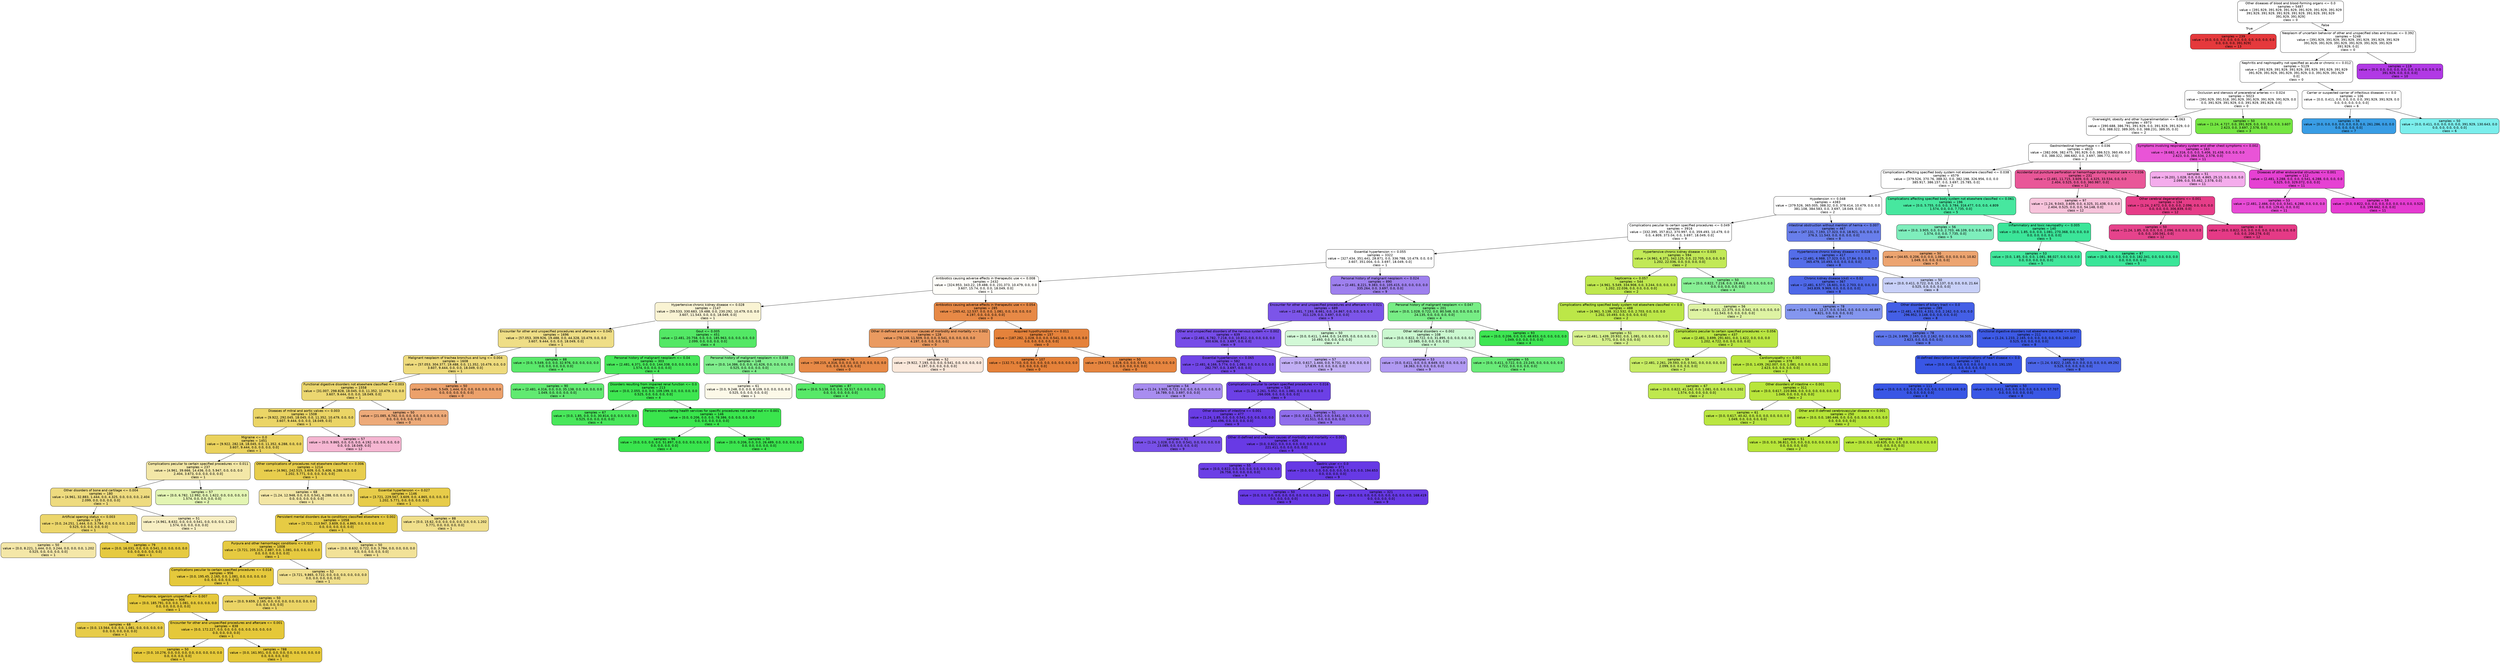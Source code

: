 digraph Tree {
node [shape=box, style="filled, rounded", color="black", fontname=helvetica] ;
edge [fontname=helvetica] ;
0 [label="Other diseases of blood and blood-forming organs <= 0.0\nsamples = 5487\nvalue = [391.929, 391.929, 391.929, 391.929, 391.929, 391.929\n391.929, 391.929, 391.929, 391.929, 391.929, 391.929\n391.929, 391.929]\nclass = 0", fillcolor="#ffffff"] ;
1 [label="samples = 239\nvalue = [0.0, 0.0, 0.0, 0.0, 0.0, 0.0, 0.0, 0.0, 0.0, 0.0\n0.0, 0.0, 0.0, 391.929]\nclass = 13", fillcolor="#e5393c"] ;
0 -> 1 [labeldistance=2.5, labelangle=45, headlabel="True"] ;
2 [label="Neoplasm of uncertain behavior of other and unspecified sites and tissues <= 0.392\nsamples = 5248\nvalue = [391.929, 391.929, 391.929, 391.929, 391.929, 391.929\n391.929, 391.929, 391.929, 391.929, 391.929, 391.929\n391.929, 0.0]\nclass = 0", fillcolor="#ffffff"] ;
0 -> 2 [labeldistance=2.5, labelangle=-45, headlabel="False"] ;
3 [label="Nephritis and nephropathy not specified as acute or chronic <= 0.012\nsamples = 5129\nvalue = [391.929, 391.929, 391.929, 391.929, 391.929, 391.929\n391.929, 391.929, 391.929, 391.929, 0.0, 391.929, 391.929\n0.0]\nclass = 0", fillcolor="#ffffff"] ;
2 -> 3 ;
4 [label="Occlusion and stenosis of precerebral arteries <= 0.024\nsamples = 5023\nvalue = [391.929, 391.518, 391.929, 391.929, 391.929, 391.929, 0.0\n0.0, 391.929, 391.929, 0.0, 391.929, 391.929, 0.0]\nclass = 0", fillcolor="#ffffff"] ;
3 -> 4 ;
5 [label="Overweight, obesity and other hyperalimentation <= 0.063\nsamples = 4973\nvalue = [390.688, 386.791, 391.929, 0.0, 391.929, 391.929, 0.0\n0.0, 388.322, 389.305, 0.0, 388.231, 389.35, 0.0]\nclass = 2", fillcolor="#ffffff"] ;
4 -> 5 ;
6 [label="Gastrointestinal hemorrhage <= 0.036\nsamples = 4810\nvalue = [382.006, 382.475, 391.929, 0.0, 386.523, 360.49, 0.0\n0.0, 388.322, 386.682, 0.0, 3.697, 386.772, 0.0]\nclass = 2", fillcolor="#ffffff"] ;
5 -> 6 ;
7 [label="Complications affecting specified body system not elsewhere classified <= 0.038\nsamples = 4579\nvalue = [379.526, 370.76, 388.32, 0.0, 382.198, 326.956, 0.0, 0.0\n385.917, 386.157, 0.0, 3.697, 25.785, 0.0]\nclass = 2", fillcolor="#ffffff"] ;
6 -> 7 ;
8 [label="Hypotension <= 0.048\nsamples = 4383\nvalue = [379.526, 365.005, 388.32, 0.0, 378.414, 10.479, 0.0, 0.0\n381.108, 384.583, 0.0, 3.697, 18.049, 0.0]\nclass = 2", fillcolor="#ffffff"] ;
7 -> 8 ;
9 [label="Complications peculiar to certain specified procedures <= 0.049\nsamples = 3916\nvalue = [332.395, 357.812, 370.997, 0.0, 359.493, 10.479, 0.0\n0.0, 4.809, 373.04, 0.0, 3.697, 18.049, 0.0]\nclass = 9", fillcolor="#ffffff"] ;
8 -> 9 ;
10 [label="Essential hypertension <= 0.055\nsamples = 3322\nvalue = [327.434, 351.441, 28.871, 0.0, 336.788, 10.479, 0.0, 0.0\n3.607, 351.004, 0.0, 3.697, 18.049, 0.0]\nclass = 1", fillcolor="#ffffff"] ;
9 -> 10 ;
11 [label="Antibiotics causing adverse effects in therapeutic use <= 0.008\nsamples = 2432\nvalue = [324.953, 343.22, 19.488, 0.0, 231.373, 10.479, 0.0, 0.0\n3.607, 15.74, 0.0, 0.0, 18.049, 0.0]\nclass = 1", fillcolor="#fefdf9"] ;
10 -> 11 ;
12 [label="Hypertensive chronic kidney disease <= 0.028\nsamples = 2147\nvalue = [59.533, 330.683, 19.488, 0.0, 230.292, 10.479, 0.0, 0.0\n3.607, 11.543, 0.0, 0.0, 18.049, 0.0]\nclass = 1", fillcolor="#f9f3d3"] ;
11 -> 12 ;
13 [label="Encounter for other and unspecified procedures and aftercare <= 0.045\nsamples = 1696\nvalue = [57.053, 309.926, 19.488, 0.0, 44.328, 10.479, 0.0, 0.0\n3.607, 9.444, 0.0, 0.0, 18.049, 0.0]\nclass = 1", fillcolor="#efde86"] ;
12 -> 13 ;
14 [label="Malignant neoplasm of trachea bronchus and lung <= 0.004\nsamples = 1608\nvalue = [57.053, 304.377, 19.488, 0.0, 11.352, 10.479, 0.0, 0.0\n3.607, 9.444, 0.0, 0.0, 18.049, 0.0]\nclass = 1", fillcolor="#eedb7d"] ;
13 -> 14 ;
15 [label="Functional digestive disorders not elsewhere classified <= 0.003\nsamples = 1558\nvalue = [31.007, 298.828, 18.045, 0.0, 11.352, 10.479, 0.0, 0.0\n3.607, 9.444, 0.0, 0.0, 18.049, 0.0]\nclass = 1", fillcolor="#ecd770"] ;
14 -> 15 ;
16 [label="Diseases of mitral and aortic valves <= 0.003\nsamples = 1508\nvalue = [9.922, 292.045, 18.045, 0.0, 11.352, 10.479, 0.0, 0.0\n3.607, 9.444, 0.0, 0.0, 18.049, 0.0]\nclass = 1", fillcolor="#ebd566"] ;
15 -> 16 ;
17 [label="Migraine <= 0.0\nsamples = 1451\nvalue = [9.922, 282.18, 18.045, 0.0, 11.352, 6.288, 0.0, 0.0\n3.607, 9.444, 0.0, 0.0, 0.0, 0.0]\nclass = 1", fillcolor="#ead25d"] ;
16 -> 17 ;
18 [label="Complications peculiar to certain specified procedures <= 0.011\nsamples = 237\nvalue = [4.961, 39.666, 14.436, 0.0, 5.947, 0.0, 0.0, 0.0\n2.404, 3.673, 0.0, 0.0, 0.0, 0.0]\nclass = 1", fillcolor="#f3e7a7"] ;
17 -> 18 ;
19 [label="Other disorders of bone and cartilage <= 0.004\nsamples = 180\nvalue = [4.961, 32.883, 1.444, 0.0, 4.325, 0.0, 0.0, 0.0, 2.404\n2.099, 0.0, 0.0, 0.0, 0.0]\nclass = 1", fillcolor="#eedb7f"] ;
18 -> 19 ;
20 [label="Artificial opening status <= 0.003\nsamples = 129\nvalue = [0.0, 24.251, 1.444, 0.0, 3.784, 0.0, 0.0, 0.0, 1.202\n0.525, 0.0, 0.0, 0.0, 0.0]\nclass = 1", fillcolor="#ecd66b"] ;
19 -> 20 ;
21 [label="samples = 50\nvalue = [0.0, 8.221, 1.444, 0.0, 3.244, 0.0, 0.0, 0.0, 1.202\n0.525, 0.0, 0.0, 0.0, 0.0]\nclass = 1", fillcolor="#f4e7a8"] ;
20 -> 21 ;
22 [label="samples = 79\nvalue = [0.0, 16.031, 0.0, 0.0, 0.541, 0.0, 0.0, 0.0, 0.0\n0.0, 0.0, 0.0, 0.0, 0.0]\nclass = 1", fillcolor="#e6ca40"] ;
20 -> 22 ;
23 [label="samples = 51\nvalue = [4.961, 8.632, 0.0, 0.0, 0.541, 0.0, 0.0, 0.0, 1.202\n1.574, 0.0, 0.0, 0.0, 0.0]\nclass = 1", fillcolor="#f7eec2"] ;
19 -> 23 ;
24 [label="samples = 57\nvalue = [0.0, 6.782, 12.992, 0.0, 1.622, 0.0, 0.0, 0.0, 0.0\n1.574, 0.0, 0.0, 0.0, 0.0]\nclass = 2", fillcolor="#e3f5b3"] ;
18 -> 24 ;
25 [label="Other complications of procedures not elsewhere classified <= 0.006\nsamples = 1214\nvalue = [4.961, 242.515, 3.609, 0.0, 5.406, 6.288, 0.0, 0.0\n1.202, 5.771, 0.0, 0.0, 0.0, 0.0]\nclass = 1", fillcolor="#e8ce4d"] ;
17 -> 25 ;
26 [label="samples = 68\nvalue = [1.24, 12.948, 0.0, 0.0, 0.541, 6.288, 0.0, 0.0, 0.0\n0.0, 0.0, 0.0, 0.0, 0.0]\nclass = 1", fillcolor="#f3e6a5"] ;
25 -> 26 ;
27 [label="Essential hypertension <= 0.027\nsamples = 1146\nvalue = [3.721, 229.567, 3.609, 0.0, 4.865, 0.0, 0.0, 0.0\n1.202, 5.771, 0.0, 0.0, 0.0, 0.0]\nclass = 1", fillcolor="#e7cc49"] ;
25 -> 27 ;
28 [label="Persistent mental disorders due to conditions classified elsewhere <= 0.002\nsamples = 1058\nvalue = [3.721, 213.947, 3.609, 0.0, 4.865, 0.0, 0.0, 0.0, 0.0\n0.0, 0.0, 0.0, 0.0, 0.0]\nclass = 1", fillcolor="#e6cb44"] ;
27 -> 28 ;
29 [label="Purpura and other hemorrhagic conditions <= 0.027\nsamples = 1008\nvalue = [3.721, 205.315, 2.887, 0.0, 1.081, 0.0, 0.0, 0.0, 0.0\n0.0, 0.0, 0.0, 0.0, 0.0]\nclass = 1", fillcolor="#e6ca40"] ;
28 -> 29 ;
30 [label="Complications peculiar to certain specified procedures <= 0.018\nsamples = 956\nvalue = [0.0, 195.45, 2.165, 0.0, 1.081, 0.0, 0.0, 0.0, 0.0\n0.0, 0.0, 0.0, 0.0, 0.0]\nclass = 1", fillcolor="#e5c93c"] ;
29 -> 30 ;
31 [label="Pneumonia, organism unspecified <= 0.007\nsamples = 906\nvalue = [0.0, 185.791, 0.0, 0.0, 1.081, 0.0, 0.0, 0.0, 0.0\n0.0, 0.0, 0.0, 0.0, 0.0]\nclass = 1", fillcolor="#e5c83a"] ;
30 -> 31 ;
32 [label="samples = 68\nvalue = [0.0, 13.564, 0.0, 0.0, 1.081, 0.0, 0.0, 0.0, 0.0\n0.0, 0.0, 0.0, 0.0, 0.0]\nclass = 1", fillcolor="#e7cc49"] ;
31 -> 32 ;
33 [label="Encounter for other and unspecified procedures and aftercare <= 0.001\nsamples = 838\nvalue = [0.0, 172.227, 0.0, 0.0, 0.0, 0.0, 0.0, 0.0, 0.0, 0.0\n0.0, 0.0, 0.0, 0.0]\nclass = 1", fillcolor="#e5c839"] ;
31 -> 33 ;
34 [label="samples = 50\nvalue = [0.0, 10.276, 0.0, 0.0, 0.0, 0.0, 0.0, 0.0, 0.0, 0.0\n0.0, 0.0, 0.0, 0.0]\nclass = 1", fillcolor="#e5c839"] ;
33 -> 34 ;
35 [label="samples = 788\nvalue = [0.0, 161.951, 0.0, 0.0, 0.0, 0.0, 0.0, 0.0, 0.0, 0.0\n0.0, 0.0, 0.0, 0.0]\nclass = 1", fillcolor="#e5c839"] ;
33 -> 35 ;
36 [label="samples = 50\nvalue = [0.0, 9.659, 2.165, 0.0, 0.0, 0.0, 0.0, 0.0, 0.0, 0.0\n0.0, 0.0, 0.0, 0.0]\nclass = 1", fillcolor="#ebd465"] ;
30 -> 36 ;
37 [label="samples = 52\nvalue = [3.721, 9.865, 0.722, 0.0, 0.0, 0.0, 0.0, 0.0, 0.0\n0.0, 0.0, 0.0, 0.0, 0.0]\nclass = 1", fillcolor="#f0df8c"] ;
29 -> 37 ;
38 [label="samples = 50\nvalue = [0.0, 8.632, 0.722, 0.0, 3.784, 0.0, 0.0, 0.0, 0.0\n0.0, 0.0, 0.0, 0.0, 0.0]\nclass = 1", fillcolor="#f2e298"] ;
28 -> 38 ;
39 [label="samples = 88\nvalue = [0.0, 15.62, 0.0, 0.0, 0.0, 0.0, 0.0, 0.0, 1.202\n5.771, 0.0, 0.0, 0.0, 0.0]\nclass = 1", fillcolor="#f0df8b"] ;
27 -> 39 ;
40 [label="samples = 57\nvalue = [0.0, 9.865, 0.0, 0.0, 0.0, 4.192, 0.0, 0.0, 0.0, 0.0\n0.0, 0.0, 18.049, 0.0]\nclass = 12", fillcolor="#f5b6d2"] ;
16 -> 40 ;
41 [label="samples = 50\nvalue = [21.085, 6.782, 0.0, 0.0, 0.0, 0.0, 0.0, 0.0, 0.0\n0.0, 0.0, 0.0, 0.0, 0.0]\nclass = 0", fillcolor="#edaa79"] ;
15 -> 41 ;
42 [label="samples = 50\nvalue = [26.046, 5.549, 1.444, 0.0, 0.0, 0.0, 0.0, 0.0, 0.0\n0.0, 0.0, 0.0, 0.0, 0.0]\nclass = 0", fillcolor="#eca16b"] ;
14 -> 42 ;
43 [label="samples = 88\nvalue = [0.0, 5.549, 0.0, 0.0, 32.976, 0.0, 0.0, 0.0, 0.0\n0.0, 0.0, 0.0, 0.0, 0.0]\nclass = 4", fillcolor="#5ae96b"] ;
13 -> 43 ;
44 [label="Gout <= 0.005\nsamples = 451\nvalue = [2.481, 20.758, 0.0, 0.0, 185.963, 0.0, 0.0, 0.0, 0.0\n2.099, 0.0, 0.0, 0.0, 0.0]\nclass = 4", fillcolor="#53e865"] ;
12 -> 44 ;
45 [label="Personal history of malignant neoplasm <= 0.04\nsamples = 303\nvalue = [2.481, 6.371, 0.0, 0.0, 144.338, 0.0, 0.0, 0.0, 0.0\n1.574, 0.0, 0.0, 0.0, 0.0]\nclass = 4", fillcolor="#47e75a"] ;
44 -> 45 ;
46 [label="samples = 90\nvalue = [2.481, 4.316, 0.0, 0.0, 35.138, 0.0, 0.0, 0.0, 0.0\n1.049, 0.0, 0.0, 0.0, 0.0]\nclass = 4", fillcolor="#61ea71"] ;
45 -> 46 ;
47 [label="Disorders resulting from impaired renal function <= 0.0\nsamples = 213\nvalue = [0.0, 2.055, 0.0, 0.0, 109.199, 0.0, 0.0, 0.0, 0.0\n0.525, 0.0, 0.0, 0.0, 0.0]\nclass = 4", fillcolor="#3ee651"] ;
45 -> 47 ;
48 [label="samples = 67\nvalue = [0.0, 1.85, 0.0, 0.0, 30.814, 0.0, 0.0, 0.0, 0.0\n0.525, 0.0, 0.0, 0.0, 0.0]\nclass = 4", fillcolor="#48e75a"] ;
47 -> 48 ;
49 [label="Persons encountering health services for specific procedures not carried out <= 0.001\nsamples = 146\nvalue = [0.0, 0.206, 0.0, 0.0, 78.386, 0.0, 0.0, 0.0, 0.0\n0.0, 0.0, 0.0, 0.0, 0.0]\nclass = 4", fillcolor="#3ae54d"] ;
47 -> 49 ;
50 [label="samples = 96\nvalue = [0.0, 0.0, 0.0, 0.0, 51.897, 0.0, 0.0, 0.0, 0.0, 0.0\n0.0, 0.0, 0.0, 0.0]\nclass = 4", fillcolor="#39e54d"] ;
49 -> 50 ;
51 [label="samples = 50\nvalue = [0.0, 0.206, 0.0, 0.0, 26.489, 0.0, 0.0, 0.0, 0.0\n0.0, 0.0, 0.0, 0.0, 0.0]\nclass = 4", fillcolor="#3be54e"] ;
49 -> 51 ;
52 [label="Personal history of malignant neoplasm <= 0.038\nsamples = 148\nvalue = [0.0, 14.386, 0.0, 0.0, 41.626, 0.0, 0.0, 0.0, 0.0\n0.525, 0.0, 0.0, 0.0, 0.0]\nclass = 4", fillcolor="#7fee8c"] ;
44 -> 52 ;
53 [label="samples = 61\nvalue = [0.0, 9.248, 0.0, 0.0, 8.109, 0.0, 0.0, 0.0, 0.0\n0.525, 0.0, 0.0, 0.0, 0.0]\nclass = 1", fillcolor="#fcf9e8"] ;
52 -> 53 ;
54 [label="samples = 87\nvalue = [0.0, 5.138, 0.0, 0.0, 33.517, 0.0, 0.0, 0.0, 0.0\n0.0, 0.0, 0.0, 0.0, 0.0]\nclass = 4", fillcolor="#57e968"] ;
52 -> 54 ;
55 [label="Antibiotics causing adverse effects in therapeutic use <= 0.054\nsamples = 285\nvalue = [265.42, 12.537, 0.0, 0.0, 1.081, 0.0, 0.0, 0.0, 0.0\n4.197, 0.0, 0.0, 0.0, 0.0]\nclass = 0", fillcolor="#e78946"] ;
11 -> 55 ;
56 [label="Other ill-defined and unknown causes of morbidity and mortality <= 0.002\nsamples = 128\nvalue = [78.138, 11.509, 0.0, 0.0, 0.541, 0.0, 0.0, 0.0, 0.0\n4.197, 0.0, 0.0, 0.0, 0.0]\nclass = 0", fillcolor="#ea9a60"] ;
55 -> 56 ;
57 [label="samples = 76\nvalue = [68.215, 4.316, 0.0, 0.0, 0.0, 0.0, 0.0, 0.0, 0.0\n0.0, 0.0, 0.0, 0.0, 0.0]\nclass = 0", fillcolor="#e78946"] ;
56 -> 57 ;
58 [label="samples = 52\nvalue = [9.922, 7.193, 0.0, 0.0, 0.541, 0.0, 0.0, 0.0, 0.0\n4.197, 0.0, 0.0, 0.0, 0.0]\nclass = 0", fillcolor="#fae8da"] ;
56 -> 58 ;
59 [label="Acquired hypothyroidism <= 0.011\nsamples = 157\nvalue = [187.282, 1.028, 0.0, 0.0, 0.541, 0.0, 0.0, 0.0, 0.0\n0.0, 0.0, 0.0, 0.0, 0.0]\nclass = 0", fillcolor="#e5823b"] ;
55 -> 59 ;
60 [label="samples = 107\nvalue = [132.71, 0.0, 0.0, 0.0, 0.0, 0.0, 0.0, 0.0, 0.0, 0.0\n0.0, 0.0, 0.0, 0.0]\nclass = 0", fillcolor="#e58139"] ;
59 -> 60 ;
61 [label="samples = 50\nvalue = [54.572, 1.028, 0.0, 0.0, 0.541, 0.0, 0.0, 0.0, 0.0\n0.0, 0.0, 0.0, 0.0, 0.0]\nclass = 0", fillcolor="#e6853f"] ;
59 -> 61 ;
62 [label="Personal history of malignant neoplasm <= 0.024\nsamples = 890\nvalue = [2.481, 8.221, 9.383, 0.0, 105.415, 0.0, 0.0, 0.0, 0.0\n335.264, 0.0, 3.697, 0.0, 0.0]\nclass = 9", fillcolor="#9e80ee"] ;
10 -> 62 ;
63 [label="Encounter for other and unspecified procedures and aftercare <= 0.021\nsamples = 689\nvalue = [2.481, 7.193, 8.661, 0.0, 24.867, 0.0, 0.0, 0.0, 0.0\n311.129, 0.0, 3.697, 0.0, 0.0]\nclass = 9", fillcolor="#7c55e9"] ;
62 -> 63 ;
64 [label="Other and unspecified disorders of the nervous system <= 0.002\nsamples = 639\nvalue = [2.481, 6.782, 7.218, 0.0, 10.812, 0.0, 0.0, 0.0, 0.0\n300.636, 0.0, 3.697, 0.0, 0.0]\nclass = 9", fillcolor="#764ce8"] ;
63 -> 64 ;
65 [label="Essential hypertension <= 0.065\nsamples = 582\nvalue = [2.481, 6.166, 5.774, 0.0, 1.081, 0.0, 0.0, 0.0, 0.0\n282.797, 0.0, 3.697, 0.0, 0.0]\nclass = 9", fillcolor="#7146e7"] ;
64 -> 65 ;
66 [label="samples = 54\nvalue = [1.24, 3.905, 0.722, 0.0, 0.0, 0.0, 0.0, 0.0, 0.0\n16.789, 0.0, 3.697, 0.0, 0.0]\nclass = 9", fillcolor="#a88df0"] ;
65 -> 66 ;
67 [label="Complications peculiar to certain specified procedures <= 0.016\nsamples = 528\nvalue = [1.24, 2.261, 5.052, 0.0, 1.081, 0.0, 0.0, 0.0, 0.0\n266.008, 0.0, 0.0, 0.0, 0.0]\nclass = 9", fillcolor="#6c40e6"] ;
65 -> 67 ;
68 [label="Other disorders of intestine <= 0.001\nsamples = 477\nvalue = [1.24, 1.85, 0.0, 0.0, 0.541, 0.0, 0.0, 0.0, 0.0\n244.496, 0.0, 0.0, 0.0, 0.0]\nclass = 9", fillcolor="#693ce5"] ;
67 -> 68 ;
69 [label="samples = 51\nvalue = [1.24, 1.028, 0.0, 0.0, 0.541, 0.0, 0.0, 0.0, 0.0\n23.085, 0.0, 0.0, 0.0, 0.0]\nclass = 9", fillcolor="#7850e8"] ;
68 -> 69 ;
70 [label="Other ill-defined and unknown causes of morbidity and mortality <= 0.001\nsamples = 426\nvalue = [0.0, 0.822, 0.0, 0.0, 0.0, 0.0, 0.0, 0.0, 0.0\n221.411, 0.0, 0.0, 0.0, 0.0]\nclass = 9", fillcolor="#683ae5"] ;
68 -> 70 ;
71 [label="samples = 55\nvalue = [0.0, 0.822, 0.0, 0.0, 0.0, 0.0, 0.0, 0.0, 0.0\n26.758, 0.0, 0.0, 0.0, 0.0]\nclass = 9", fillcolor="#6c3fe6"] ;
70 -> 71 ;
72 [label="Gastric ulcer <= 0.0\nsamples = 371\nvalue = [0.0, 0.0, 0.0, 0.0, 0.0, 0.0, 0.0, 0.0, 0.0, 194.653\n0.0, 0.0, 0.0, 0.0]\nclass = 9", fillcolor="#6739e5"] ;
70 -> 72 ;
73 [label="samples = 50\nvalue = [0.0, 0.0, 0.0, 0.0, 0.0, 0.0, 0.0, 0.0, 0.0, 26.234\n0.0, 0.0, 0.0, 0.0]\nclass = 9", fillcolor="#6739e5"] ;
72 -> 73 ;
74 [label="samples = 321\nvalue = [0.0, 0.0, 0.0, 0.0, 0.0, 0.0, 0.0, 0.0, 0.0, 168.419\n0.0, 0.0, 0.0, 0.0]\nclass = 9", fillcolor="#6739e5"] ;
72 -> 74 ;
75 [label="samples = 51\nvalue = [0.0, 0.411, 5.052, 0.0, 0.541, 0.0, 0.0, 0.0, 0.0\n21.511, 0.0, 0.0, 0.0, 0.0]\nclass = 9", fillcolor="#906eec"] ;
67 -> 75 ;
76 [label="samples = 57\nvalue = [0.0, 0.617, 1.444, 0.0, 9.731, 0.0, 0.0, 0.0, 0.0\n17.839, 0.0, 0.0, 0.0, 0.0]\nclass = 9", fillcolor="#c1aef4"] ;
64 -> 76 ;
77 [label="samples = 50\nvalue = [0.0, 0.411, 1.444, 0.0, 14.055, 0.0, 0.0, 0.0, 0.0\n10.493, 0.0, 0.0, 0.0, 0.0]\nclass = 4", fillcolor="#d3f9d7"] ;
63 -> 77 ;
78 [label="Personal history of malignant neoplasm <= 0.047\nsamples = 201\nvalue = [0.0, 1.028, 0.722, 0.0, 80.548, 0.0, 0.0, 0.0, 0.0\n24.135, 0.0, 0.0, 0.0, 0.0]\nclass = 4", fillcolor="#77ed85"] ;
62 -> 78 ;
79 [label="Other retinal disorders <= 0.002\nsamples = 108\nvalue = [0.0, 0.822, 0.722, 0.0, 31.895, 0.0, 0.0, 0.0, 0.0\n23.085, 0.0, 0.0, 0.0, 0.0]\nclass = 4", fillcolor="#cbf8d0"] ;
78 -> 79 ;
80 [label="samples = 53\nvalue = [0.0, 0.411, 0.0, 0.0, 8.649, 0.0, 0.0, 0.0, 0.0\n18.363, 0.0, 0.0, 0.0, 0.0]\nclass = 9", fillcolor="#b099f2"] ;
79 -> 80 ;
81 [label="samples = 55\nvalue = [0.0, 0.411, 0.722, 0.0, 23.245, 0.0, 0.0, 0.0, 0.0\n4.722, 0.0, 0.0, 0.0, 0.0]\nclass = 4", fillcolor="#69eb78"] ;
79 -> 81 ;
82 [label="samples = 93\nvalue = [0.0, 0.206, 0.0, 0.0, 48.653, 0.0, 0.0, 0.0, 0.0\n1.049, 0.0, 0.0, 0.0, 0.0]\nclass = 4", fillcolor="#3ee652"] ;
78 -> 82 ;
83 [label="Hypertensive chronic kidney disease <= 0.035\nsamples = 594\nvalue = [4.961, 6.371, 342.125, 0.0, 22.705, 0.0, 0.0, 0.0\n1.202, 22.036, 0.0, 0.0, 0.0, 0.0]\nclass = 2", fillcolor="#c2e957"] ;
9 -> 83 ;
84 [label="Septicemia <= 0.057\nsamples = 544\nvalue = [4.961, 5.549, 334.908, 0.0, 3.244, 0.0, 0.0, 0.0\n1.202, 22.036, 0.0, 0.0, 0.0, 0.0]\nclass = 2", fillcolor="#bfe84e"] ;
83 -> 84 ;
85 [label="Complications affecting specified body system not elsewhere classified <= 0.0\nsamples = 488\nvalue = [4.961, 5.138, 312.532, 0.0, 2.703, 0.0, 0.0, 0.0\n1.202, 10.493, 0.0, 0.0, 0.0, 0.0]\nclass = 2", fillcolor="#bce748"] ;
84 -> 85 ;
86 [label="samples = 51\nvalue = [2.481, 1.439, 20.932, 0.0, 1.081, 0.0, 0.0, 0.0, 0.0\n5.771, 0.0, 0.0, 0.0, 0.0]\nclass = 2", fillcolor="#d5f08b"] ;
85 -> 86 ;
87 [label="Complications peculiar to certain specified procedures <= 0.056\nsamples = 437\nvalue = [2.481, 3.699, 291.601, 0.0, 1.622, 0.0, 0.0, 0.0\n1.202, 4.722, 0.0, 0.0, 0.0, 0.0]\nclass = 2", fillcolor="#bae642"] ;
85 -> 87 ;
88 [label="samples = 59\nvalue = [2.481, 2.261, 29.593, 0.0, 0.541, 0.0, 0.0, 0.0, 0.0\n2.099, 0.0, 0.0, 0.0, 0.0]\nclass = 2", fillcolor="#c6eb63"] ;
87 -> 88 ;
89 [label="Cardiomyopathy <= 0.001\nsamples = 378\nvalue = [0.0, 1.439, 262.007, 0.0, 1.081, 0.0, 0.0, 0.0, 1.202\n2.623, 0.0, 0.0, 0.0, 0.0]\nclass = 2", fillcolor="#b9e63e"] ;
87 -> 89 ;
90 [label="samples = 67\nvalue = [0.0, 0.822, 41.142, 0.0, 1.081, 0.0, 0.0, 0.0, 1.202\n1.574, 0.0, 0.0, 0.0, 0.0]\nclass = 2", fillcolor="#bfe84e"] ;
89 -> 90 ;
91 [label="Other disorders of intestine <= 0.001\nsamples = 311\nvalue = [0.0, 0.617, 220.866, 0.0, 0.0, 0.0, 0.0, 0.0, 0.0\n1.049, 0.0, 0.0, 0.0, 0.0]\nclass = 2", fillcolor="#b8e53a"] ;
89 -> 91 ;
92 [label="samples = 61\nvalue = [0.0, 0.617, 40.42, 0.0, 0.0, 0.0, 0.0, 0.0, 0.0\n1.049, 0.0, 0.0, 0.0, 0.0]\nclass = 2", fillcolor="#bae641"] ;
91 -> 92 ;
93 [label="Other and ill-defined cerebrovascular disease <= 0.001\nsamples = 250\nvalue = [0.0, 0.0, 180.446, 0.0, 0.0, 0.0, 0.0, 0.0, 0.0, 0.0\n0.0, 0.0, 0.0, 0.0]\nclass = 2", fillcolor="#b7e539"] ;
91 -> 93 ;
94 [label="samples = 51\nvalue = [0.0, 0.0, 36.811, 0.0, 0.0, 0.0, 0.0, 0.0, 0.0, 0.0\n0.0, 0.0, 0.0, 0.0]\nclass = 2", fillcolor="#b7e539"] ;
93 -> 94 ;
95 [label="samples = 199\nvalue = [0.0, 0.0, 143.635, 0.0, 0.0, 0.0, 0.0, 0.0, 0.0, 0.0\n0.0, 0.0, 0.0, 0.0]\nclass = 2", fillcolor="#b7e539"] ;
93 -> 95 ;
96 [label="samples = 56\nvalue = [0.0, 0.411, 22.375, 0.0, 0.541, 0.0, 0.0, 0.0, 0.0\n11.543, 0.0, 0.0, 0.0, 0.0]\nclass = 2", fillcolor="#def3a3"] ;
84 -> 96 ;
97 [label="samples = 50\nvalue = [0.0, 0.822, 7.218, 0.0, 19.461, 0.0, 0.0, 0.0, 0.0\n0.0, 0.0, 0.0, 0.0, 0.0]\nclass = 4", fillcolor="#87ef94"] ;
83 -> 97 ;
98 [label="Intestinal obstruction without mention of hernia <= 0.007\nsamples = 467\nvalue = [47.131, 7.193, 17.323, 0.0, 18.921, 0.0, 0.0, 0.0\n376.3, 11.543, 0.0, 0.0, 0.0, 0.0]\nclass = 8", fillcolor="#687eeb"] ;
8 -> 98 ;
99 [label="Hypertensive chronic kidney disease <= 0.028\nsamples = 417\nvalue = [2.481, 6.988, 17.323, 0.0, 17.84, 0.0, 0.0, 0.0\n365.479, 10.493, 0.0, 0.0, 0.0, 0.0]\nclass = 8", fillcolor="#546de9"] ;
98 -> 99 ;
100 [label="Chronic kidney disease (ckd) <= 0.02\nsamples = 367\nvalue = [2.481, 6.577, 16.601, 0.0, 2.703, 0.0, 0.0, 0.0\n343.839, 9.969, 0.0, 0.0, 0.0, 0.0]\nclass = 8", fillcolor="#4e68e8"] ;
99 -> 100 ;
101 [label="samples = 78\nvalue = [0.0, 1.644, 12.27, 0.0, 0.541, 0.0, 0.0, 0.0, 46.887\n6.821, 0.0, 0.0, 0.0, 0.0]\nclass = 8", fillcolor="#8496ef"] ;
100 -> 101 ;
102 [label="Other disorders of biliary tract <= 0.0\nsamples = 289\nvalue = [2.481, 4.933, 4.331, 0.0, 2.162, 0.0, 0.0, 0.0\n296.952, 3.148, 0.0, 0.0, 0.0, 0.0]\nclass = 8", fillcolor="#445fe6"] ;
100 -> 102 ;
103 [label="samples = 78\nvalue = [1.24, 3.699, 2.165, 0.0, 2.162, 0.0, 0.0, 0.0, 56.505\n2.623, 0.0, 0.0, 0.0, 0.0]\nclass = 8", fillcolor="#5d75ea"] ;
102 -> 103 ;
104 [label="Functional digestive disorders not elsewhere classified <= 0.001\nsamples = 211\nvalue = [1.24, 1.233, 2.165, 0.0, 0.0, 0.0, 0.0, 0.0, 240.447\n0.525, 0.0, 0.0, 0.0, 0.0]\nclass = 8", fillcolor="#3d5ae6"] ;
102 -> 104 ;
105 [label="Ill-defined descriptions and complications of heart disease <= 0.0\nsamples = 161\nvalue = [0.0, 0.411, 0.0, 0.0, 0.0, 0.0, 0.0, 0.0, 191.155\n0.0, 0.0, 0.0, 0.0, 0.0]\nclass = 8", fillcolor="#3956e5"] ;
104 -> 105 ;
106 [label="samples = 111\nvalue = [0.0, 0.0, 0.0, 0.0, 0.0, 0.0, 0.0, 0.0, 133.448, 0.0\n0.0, 0.0, 0.0, 0.0]\nclass = 8", fillcolor="#3956e5"] ;
105 -> 106 ;
107 [label="samples = 50\nvalue = [0.0, 0.411, 0.0, 0.0, 0.0, 0.0, 0.0, 0.0, 57.707\n0.0, 0.0, 0.0, 0.0, 0.0]\nclass = 8", fillcolor="#3a57e5"] ;
105 -> 107 ;
108 [label="samples = 50\nvalue = [1.24, 0.822, 2.165, 0.0, 0.0, 0.0, 0.0, 0.0, 49.292\n0.525, 0.0, 0.0, 0.0, 0.0]\nclass = 8", fillcolor="#4b65e7"] ;
104 -> 108 ;
109 [label="samples = 50\nvalue = [0.0, 0.411, 0.722, 0.0, 15.137, 0.0, 0.0, 0.0, 21.64\n0.525, 0.0, 0.0, 0.0, 0.0]\nclass = 8", fillcolor="#c8d0f8"] ;
99 -> 109 ;
110 [label="samples = 50\nvalue = [44.65, 0.206, 0.0, 0.0, 1.081, 0.0, 0.0, 0.0, 10.82\n1.049, 0.0, 0.0, 0.0, 0.0]\nclass = 0", fillcolor="#eca470"] ;
98 -> 110 ;
111 [label="Complications affecting specified body system not elsewhere classified <= 0.061\nsamples = 196\nvalue = [0.0, 5.755, 0.0, 0.0, 3.784, 316.477, 0.0, 0.0, 4.809\n1.574, 0.0, 0.0, 7.735, 0.0]\nclass = 5", fillcolor="#47e79f"] ;
7 -> 111 ;
112 [label="samples = 56\nvalue = [0.0, 3.905, 0.0, 0.0, 2.703, 46.109, 0.0, 0.0, 4.809\n1.574, 0.0, 0.0, 7.735, 0.0]\nclass = 5", fillcolor="#7eeebc"] ;
111 -> 112 ;
113 [label="Inflammatory and toxic neuropathy <= 0.005\nsamples = 140\nvalue = [0.0, 1.85, 0.0, 0.0, 1.081, 270.368, 0.0, 0.0, 0.0\n0.0, 0.0, 0.0, 0.0, 0.0]\nclass = 5", fillcolor="#3be599"] ;
111 -> 113 ;
114 [label="samples = 53\nvalue = [0.0, 1.85, 0.0, 0.0, 1.081, 88.027, 0.0, 0.0, 0.0\n0.0, 0.0, 0.0, 0.0, 0.0]\nclass = 5", fillcolor="#40e69b"] ;
113 -> 114 ;
115 [label="samples = 87\nvalue = [0.0, 0.0, 0.0, 0.0, 0.0, 182.341, 0.0, 0.0, 0.0, 0.0\n0.0, 0.0, 0.0, 0.0]\nclass = 5", fillcolor="#39e598"] ;
113 -> 115 ;
116 [label="Accidental cut puncture perforation or hemorrhage during medical care <= 0.036\nsamples = 231\nvalue = [2.481, 11.715, 3.609, 0.0, 4.325, 33.534, 0.0, 0.0\n2.404, 0.525, 0.0, 0.0, 360.987, 0.0]\nclass = 12", fillcolor="#e95798"] ;
6 -> 116 ;
117 [label="samples = 97\nvalue = [1.24, 9.043, 3.609, 0.0, 4.325, 31.438, 0.0, 0.0\n2.404, 0.525, 0.0, 0.0, 54.148, 0.0]\nclass = 12", fillcolor="#f7c3db"] ;
116 -> 117 ;
118 [label="Other cerebral degenerations <= 0.001\nsamples = 134\nvalue = [1.24, 2.672, 0.0, 0.0, 0.0, 2.096, 0.0, 0.0, 0.0\n0.0, 0.0, 0.0, 306.839, 0.0]\nclass = 12", fillcolor="#e63d88"] ;
116 -> 118 ;
119 [label="samples = 50\nvalue = [1.24, 1.85, 0.0, 0.0, 0.0, 2.096, 0.0, 0.0, 0.0, 0.0\n0.0, 0.0, 100.561, 0.0]\nclass = 12", fillcolor="#e6438c"] ;
118 -> 119 ;
120 [label="samples = 84\nvalue = [0.0, 0.822, 0.0, 0.0, 0.0, 0.0, 0.0, 0.0, 0.0, 0.0\n0.0, 0.0, 206.278, 0.0]\nclass = 12", fillcolor="#e53a86"] ;
118 -> 120 ;
121 [label="Symptoms involving respiratory system and other chest symptoms <= 0.002\nsamples = 163\nvalue = [8.682, 4.316, 0.0, 0.0, 5.406, 31.438, 0.0, 0.0, 0.0\n2.623, 0.0, 384.534, 2.578, 0.0]\nclass = 11", fillcolor="#e954d7"] ;
5 -> 121 ;
122 [label="samples = 51\nvalue = [6.201, 1.028, 0.0, 0.0, 4.865, 25.15, 0.0, 0.0, 0.0\n2.099, 0.0, 55.462, 2.578, 0.0]\nclass = 11", fillcolor="#f4acec"] ;
121 -> 122 ;
123 [label="Diseases of other endocardial structures <= 0.001\nsamples = 112\nvalue = [2.481, 3.288, 0.0, 0.0, 0.541, 6.288, 0.0, 0.0, 0.0\n0.525, 0.0, 329.072, 0.0, 0.0]\nclass = 11", fillcolor="#e641d3"] ;
121 -> 123 ;
124 [label="samples = 53\nvalue = [2.481, 2.466, 0.0, 0.0, 0.541, 6.288, 0.0, 0.0, 0.0\n0.0, 0.0, 129.41, 0.0, 0.0]\nclass = 11", fillcolor="#e74ad5"] ;
123 -> 124 ;
125 [label="samples = 59\nvalue = [0.0, 0.822, 0.0, 0.0, 0.0, 0.0, 0.0, 0.0, 0.0, 0.525\n0.0, 199.662, 0.0, 0.0]\nclass = 11", fillcolor="#e53ad1"] ;
123 -> 125 ;
126 [label="samples = 50\nvalue = [1.24, 4.727, 0.0, 391.929, 0.0, 0.0, 0.0, 0.0, 3.607\n2.623, 0.0, 3.697, 2.578, 0.0]\nclass = 3", fillcolor="#74e642"] ;
4 -> 126 ;
127 [label="Carrier or suspected carrier of infectious diseases <= 0.0\nsamples = 106\nvalue = [0.0, 0.411, 0.0, 0.0, 0.0, 0.0, 391.929, 391.929, 0.0\n0.0, 0.0, 0.0, 0.0, 0.0]\nclass = 6", fillcolor="#ffffff"] ;
3 -> 127 ;
128 [label="samples = 56\nvalue = [0.0, 0.0, 0.0, 0.0, 0.0, 0.0, 0.0, 261.286, 0.0, 0.0\n0.0, 0.0, 0.0, 0.0]\nclass = 7", fillcolor="#399de5"] ;
127 -> 128 ;
129 [label="samples = 50\nvalue = [0.0, 0.411, 0.0, 0.0, 0.0, 0.0, 391.929, 130.643, 0.0\n0.0, 0.0, 0.0, 0.0, 0.0]\nclass = 6", fillcolor="#7beeec"] ;
127 -> 129 ;
130 [label="samples = 119\nvalue = [0.0, 0.0, 0.0, 0.0, 0.0, 0.0, 0.0, 0.0, 0.0, 0.0\n391.929, 0.0, 0.0, 0.0]\nclass = 10", fillcolor="#b139e5"] ;
2 -> 130 ;
}
